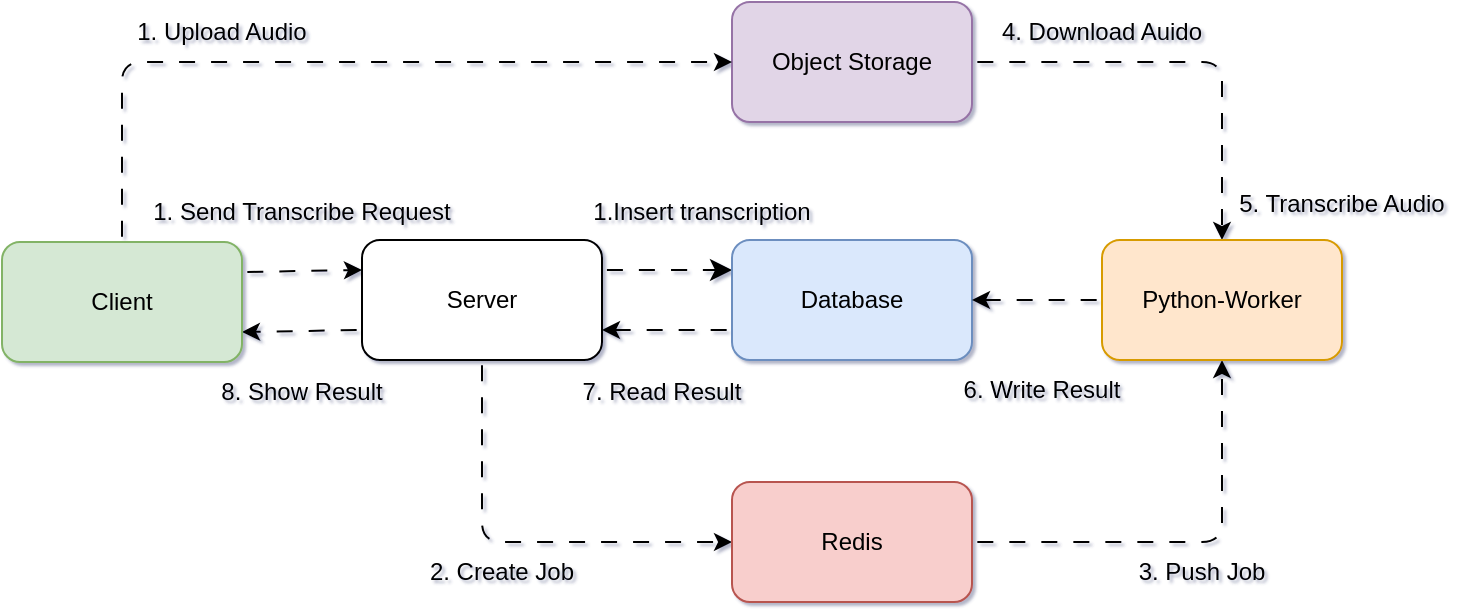 <mxfile version="28.1.1" pages="2">
  <diagram id="sms6BefUIiy4BhytiEd0" name="Page-1">
    <mxGraphModel dx="928" dy="773" grid="1" gridSize="10" guides="1" tooltips="1" connect="1" arrows="1" fold="1" page="1" pageScale="1" pageWidth="1169" pageHeight="827" background="none" math="0" shadow="1">
      <root>
        <mxCell id="0" />
        <mxCell id="1" parent="0" />
        <mxCell id="58" style="edgeStyle=orthogonalEdgeStyle;html=1;exitX=0.5;exitY=1;exitDx=0;exitDy=0;entryX=0;entryY=0.5;entryDx=0;entryDy=0;flowAnimation=1;" parent="1" source="5" target="7" edge="1">
          <mxGeometry relative="1" as="geometry" />
        </mxCell>
        <mxCell id="71" style="edgeStyle=none;html=1;exitX=0;exitY=0.75;exitDx=0;exitDy=0;entryX=1;entryY=0.75;entryDx=0;entryDy=0;flowAnimation=1;" parent="1" source="5" target="52" edge="1">
          <mxGeometry relative="1" as="geometry" />
        </mxCell>
        <mxCell id="GkhVvGKH1XLNUn45zFnz-72" style="edgeStyle=none;curved=1;rounded=0;orthogonalLoop=1;jettySize=auto;html=1;entryX=0;entryY=0.25;entryDx=0;entryDy=0;fontSize=12;startSize=8;endSize=8;exitX=1;exitY=0.25;exitDx=0;exitDy=0;flowAnimation=1;" parent="1" source="5" target="6" edge="1">
          <mxGeometry relative="1" as="geometry">
            <mxPoint x="560" y="404" as="sourcePoint" />
          </mxGeometry>
        </mxCell>
        <mxCell id="5" value="Server" style="rounded=1;whiteSpace=wrap;html=1;" parent="1" vertex="1">
          <mxGeometry x="430" y="383" width="120" height="60" as="geometry" />
        </mxCell>
        <mxCell id="56" style="edgeStyle=none;html=1;exitX=0;exitY=0.75;exitDx=0;exitDy=0;entryX=1;entryY=0.75;entryDx=0;entryDy=0;startArrow=none;startFill=0;flowAnimation=1;" parent="1" source="6" target="5" edge="1">
          <mxGeometry relative="1" as="geometry" />
        </mxCell>
        <mxCell id="6" value="Database" style="rounded=1;whiteSpace=wrap;html=1;fillColor=#dae8fc;strokeColor=#6c8ebf;" parent="1" vertex="1">
          <mxGeometry x="615" y="383" width="120" height="60" as="geometry" />
        </mxCell>
        <mxCell id="59" style="edgeStyle=orthogonalEdgeStyle;html=1;exitX=1;exitY=0.5;exitDx=0;exitDy=0;entryX=0.5;entryY=1;entryDx=0;entryDy=0;flowAnimation=1;" parent="1" source="7" target="9" edge="1">
          <mxGeometry relative="1" as="geometry" />
        </mxCell>
        <mxCell id="7" value="Redis" style="rounded=1;whiteSpace=wrap;html=1;fillColor=#f8cecc;strokeColor=#b85450;" parent="1" vertex="1">
          <mxGeometry x="615" y="504" width="120" height="60" as="geometry" />
        </mxCell>
        <mxCell id="54" style="edgeStyle=orthogonalEdgeStyle;html=1;exitX=1;exitY=0.5;exitDx=0;exitDy=0;entryX=0.5;entryY=0;entryDx=0;entryDy=0;flowAnimation=1;" parent="1" source="8" target="9" edge="1">
          <mxGeometry relative="1" as="geometry" />
        </mxCell>
        <mxCell id="8" value="Object Storage" style="rounded=1;whiteSpace=wrap;html=1;fillColor=#e1d5e7;strokeColor=#9673a6;" parent="1" vertex="1">
          <mxGeometry x="615" y="264" width="120" height="60" as="geometry" />
        </mxCell>
        <mxCell id="55" style="edgeStyle=none;html=1;exitX=0;exitY=0.5;exitDx=0;exitDy=0;entryX=1;entryY=0.5;entryDx=0;entryDy=0;flowAnimation=1;" parent="1" source="9" target="6" edge="1">
          <mxGeometry relative="1" as="geometry" />
        </mxCell>
        <mxCell id="9" value="Python-Worker" style="rounded=1;whiteSpace=wrap;html=1;fillColor=#ffe6cc;strokeColor=#d79b00;" parent="1" vertex="1">
          <mxGeometry x="800" y="383" width="120" height="60" as="geometry" />
        </mxCell>
        <mxCell id="53" style="edgeStyle=orthogonalEdgeStyle;html=1;exitX=0.5;exitY=0;exitDx=0;exitDy=0;entryX=0;entryY=0.5;entryDx=0;entryDy=0;flowAnimation=1;" parent="1" source="52" target="8" edge="1">
          <mxGeometry relative="1" as="geometry" />
        </mxCell>
        <mxCell id="70" style="edgeStyle=none;html=1;exitX=1;exitY=0.25;exitDx=0;exitDy=0;entryX=0;entryY=0.25;entryDx=0;entryDy=0;flowAnimation=1;" parent="1" source="52" target="5" edge="1">
          <mxGeometry relative="1" as="geometry" />
        </mxCell>
        <mxCell id="52" value="Client" style="rounded=1;whiteSpace=wrap;html=1;fillColor=#d5e8d4;strokeColor=#82b366;" parent="1" vertex="1">
          <mxGeometry x="250" y="384" width="120" height="60" as="geometry" />
        </mxCell>
        <mxCell id="60" value="1. Upload Audio" style="text;strokeColor=none;align=center;fillColor=none;html=1;verticalAlign=middle;whiteSpace=wrap;rounded=0;" parent="1" vertex="1">
          <mxGeometry x="310" y="264" width="100" height="30" as="geometry" />
        </mxCell>
        <mxCell id="61" value="2. Create Job" style="text;strokeColor=none;align=center;fillColor=none;html=1;verticalAlign=middle;whiteSpace=wrap;rounded=0;" parent="1" vertex="1">
          <mxGeometry x="450" y="534" width="100" height="30" as="geometry" />
        </mxCell>
        <mxCell id="62" value="3. Push Job" style="text;strokeColor=none;align=center;fillColor=none;html=1;verticalAlign=middle;whiteSpace=wrap;rounded=0;" parent="1" vertex="1">
          <mxGeometry x="800" y="534" width="100" height="30" as="geometry" />
        </mxCell>
        <mxCell id="63" value="4. Download Auido" style="text;strokeColor=none;align=center;fillColor=none;html=1;verticalAlign=middle;whiteSpace=wrap;rounded=0;" parent="1" vertex="1">
          <mxGeometry x="740" y="264" width="120" height="30" as="geometry" />
        </mxCell>
        <mxCell id="65" value="5. Transcribe Audio" style="text;strokeColor=none;align=center;fillColor=none;html=1;verticalAlign=middle;whiteSpace=wrap;rounded=0;" parent="1" vertex="1">
          <mxGeometry x="860" y="350" width="120" height="30" as="geometry" />
        </mxCell>
        <mxCell id="66" value="6. Write Result" style="text;strokeColor=none;align=center;fillColor=none;html=1;verticalAlign=middle;whiteSpace=wrap;rounded=0;" parent="1" vertex="1">
          <mxGeometry x="710" y="443" width="120" height="30" as="geometry" />
        </mxCell>
        <mxCell id="67" value="1. Send Transcribe Request" style="text;strokeColor=none;align=center;fillColor=none;html=1;verticalAlign=middle;whiteSpace=wrap;rounded=0;" parent="1" vertex="1">
          <mxGeometry x="320" y="354" width="160" height="30" as="geometry" />
        </mxCell>
        <mxCell id="68" value="7. Read Result" style="text;strokeColor=none;align=center;fillColor=none;html=1;verticalAlign=middle;whiteSpace=wrap;rounded=0;" parent="1" vertex="1">
          <mxGeometry x="520" y="444" width="120" height="30" as="geometry" />
        </mxCell>
        <mxCell id="69" value="8. Show Result" style="text;strokeColor=none;align=center;fillColor=none;html=1;verticalAlign=middle;whiteSpace=wrap;rounded=0;" parent="1" vertex="1">
          <mxGeometry x="340" y="444" width="120" height="30" as="geometry" />
        </mxCell>
        <mxCell id="GkhVvGKH1XLNUn45zFnz-74" value="1.Insert transcription" style="text;strokeColor=none;align=center;fillColor=none;html=1;verticalAlign=middle;whiteSpace=wrap;rounded=0;" parent="1" vertex="1">
          <mxGeometry x="530" y="354" width="140" height="30" as="geometry" />
        </mxCell>
      </root>
    </mxGraphModel>
  </diagram>
  <diagram id="SZTgnP6nAAkcLvA9e-qE" name="Page-2">
    <mxGraphModel grid="0" page="0" gridSize="10" guides="1" tooltips="1" connect="1" arrows="1" fold="1" pageScale="1" pageWidth="850" pageHeight="1100" math="0" shadow="0">
      <root>
        <mxCell id="0" />
        <mxCell id="1" parent="0" />
      </root>
    </mxGraphModel>
  </diagram>
</mxfile>
